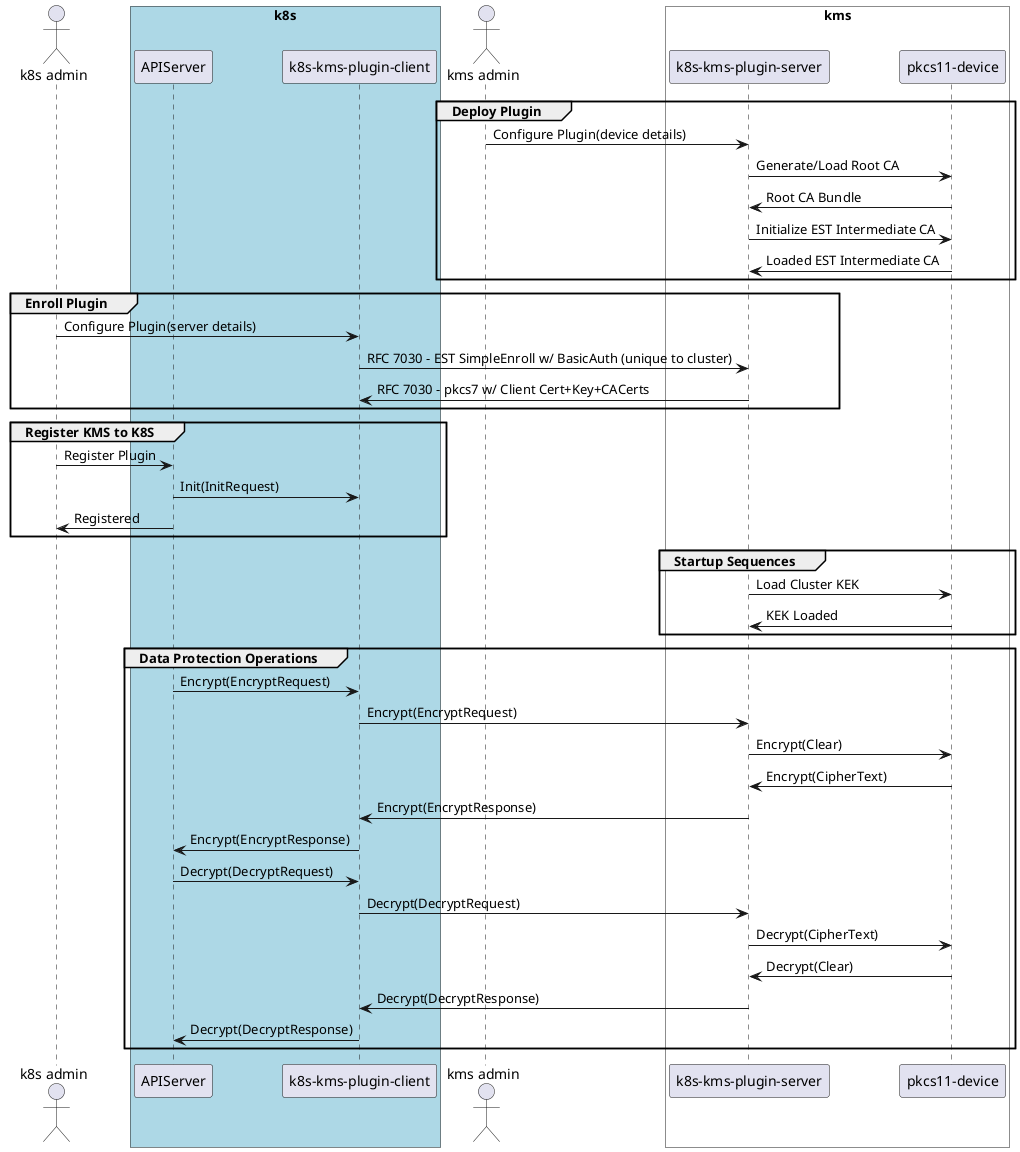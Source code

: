 @startuml
    actor "k8s admin" as k8sa
    box "k8s" #LightBlue
        participant "APIServer" as apis
        participant "k8s-kms-plugin-client" as client

    end box
    actor "kms admin" as kmsa
    box "kms" #fff
        participant "k8s-kms-plugin-server" as server
        participant "pkcs11-device" as p11
    end box

    group Deploy Plugin
        kmsa -> server : Configure Plugin(device details)
        server -> p11 : Generate/Load Root CA
        server <- p11 : Root CA Bundle
        server -> p11 : Initialize EST Intermediate CA
        server <- p11 : Loaded EST Intermediate CA
    end

    group Enroll Plugin
        k8sa ->  client : Configure Plugin(server details)
        client -> server : RFC 7030 - EST SimpleEnroll w/ BasicAuth (unique to cluster)
        client <- server : RFC 7030 - pkcs7 w/ Client Cert+Key+CACerts
    end

    group Register KMS to K8S
        k8sa -> apis : Register Plugin
        apis -> client : Init(InitRequest)
        k8sa <- apis : Registered

    end

    group Startup Sequences
        server -> p11 : Load Cluster KEK
        p11 -> server : KEK Loaded
    end

    group Data Protection Operations
        apis -> client : Encrypt(EncryptRequest)
        client -> server : Encrypt(EncryptRequest)
        server -> p11 : Encrypt(Clear)
        server <- p11 : Encrypt(CipherText)
        client <- server : Encrypt(EncryptResponse)
        apis <- client : Encrypt(EncryptResponse)

        apis -> client : Decrypt(DecryptRequest)
        client -> server : Decrypt(DecryptRequest)
        server -> p11 : Decrypt(CipherText)
        server <- p11 : Decrypt(Clear)
        client <- server : Decrypt(DecryptResponse)
        apis <- client : Decrypt(DecryptResponse)

    end
@enduml